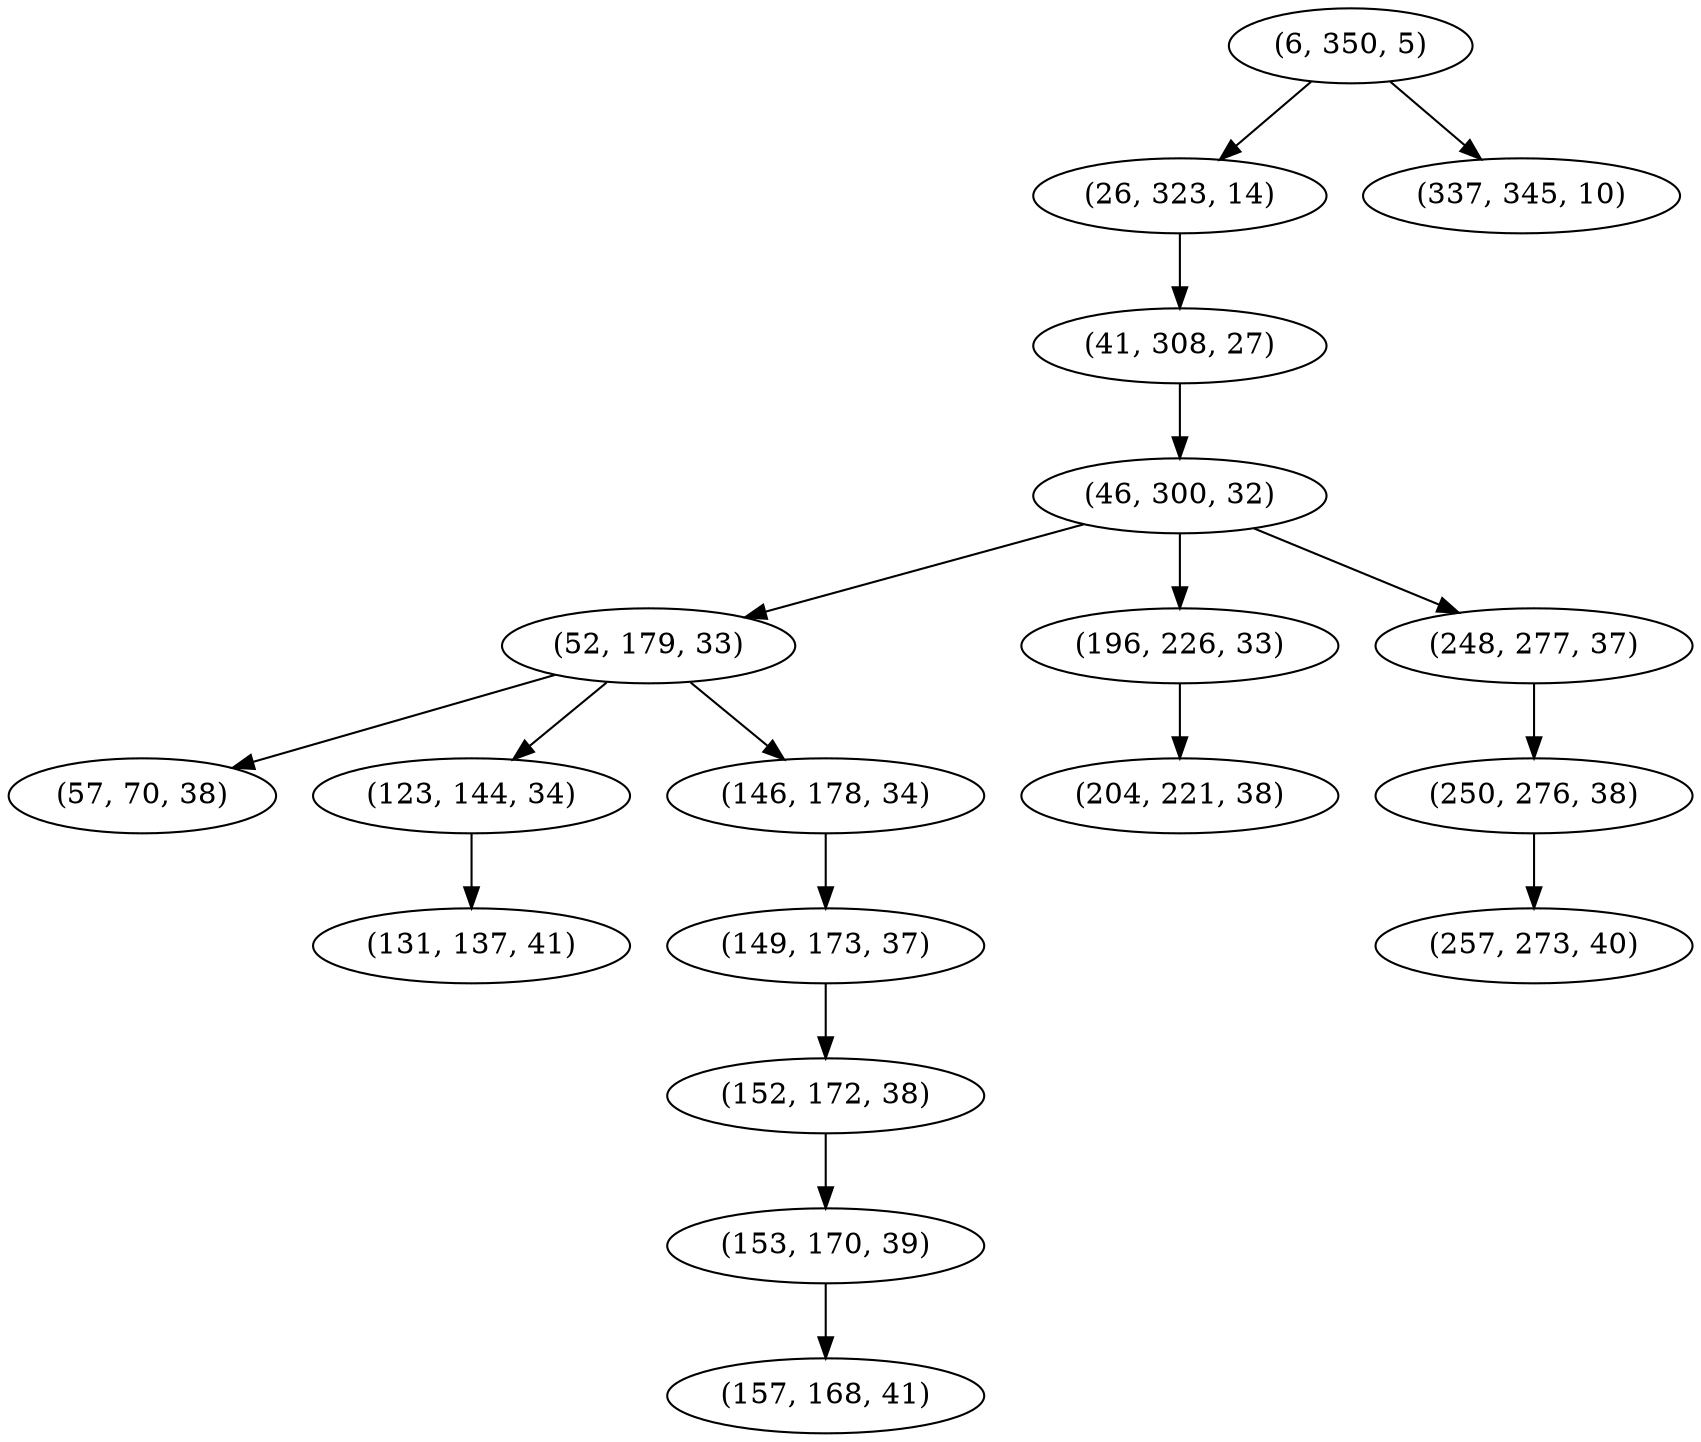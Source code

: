 digraph tree {
    "(6, 350, 5)";
    "(26, 323, 14)";
    "(41, 308, 27)";
    "(46, 300, 32)";
    "(52, 179, 33)";
    "(57, 70, 38)";
    "(123, 144, 34)";
    "(131, 137, 41)";
    "(146, 178, 34)";
    "(149, 173, 37)";
    "(152, 172, 38)";
    "(153, 170, 39)";
    "(157, 168, 41)";
    "(196, 226, 33)";
    "(204, 221, 38)";
    "(248, 277, 37)";
    "(250, 276, 38)";
    "(257, 273, 40)";
    "(337, 345, 10)";
    "(6, 350, 5)" -> "(26, 323, 14)";
    "(6, 350, 5)" -> "(337, 345, 10)";
    "(26, 323, 14)" -> "(41, 308, 27)";
    "(41, 308, 27)" -> "(46, 300, 32)";
    "(46, 300, 32)" -> "(52, 179, 33)";
    "(46, 300, 32)" -> "(196, 226, 33)";
    "(46, 300, 32)" -> "(248, 277, 37)";
    "(52, 179, 33)" -> "(57, 70, 38)";
    "(52, 179, 33)" -> "(123, 144, 34)";
    "(52, 179, 33)" -> "(146, 178, 34)";
    "(123, 144, 34)" -> "(131, 137, 41)";
    "(146, 178, 34)" -> "(149, 173, 37)";
    "(149, 173, 37)" -> "(152, 172, 38)";
    "(152, 172, 38)" -> "(153, 170, 39)";
    "(153, 170, 39)" -> "(157, 168, 41)";
    "(196, 226, 33)" -> "(204, 221, 38)";
    "(248, 277, 37)" -> "(250, 276, 38)";
    "(250, 276, 38)" -> "(257, 273, 40)";
}
